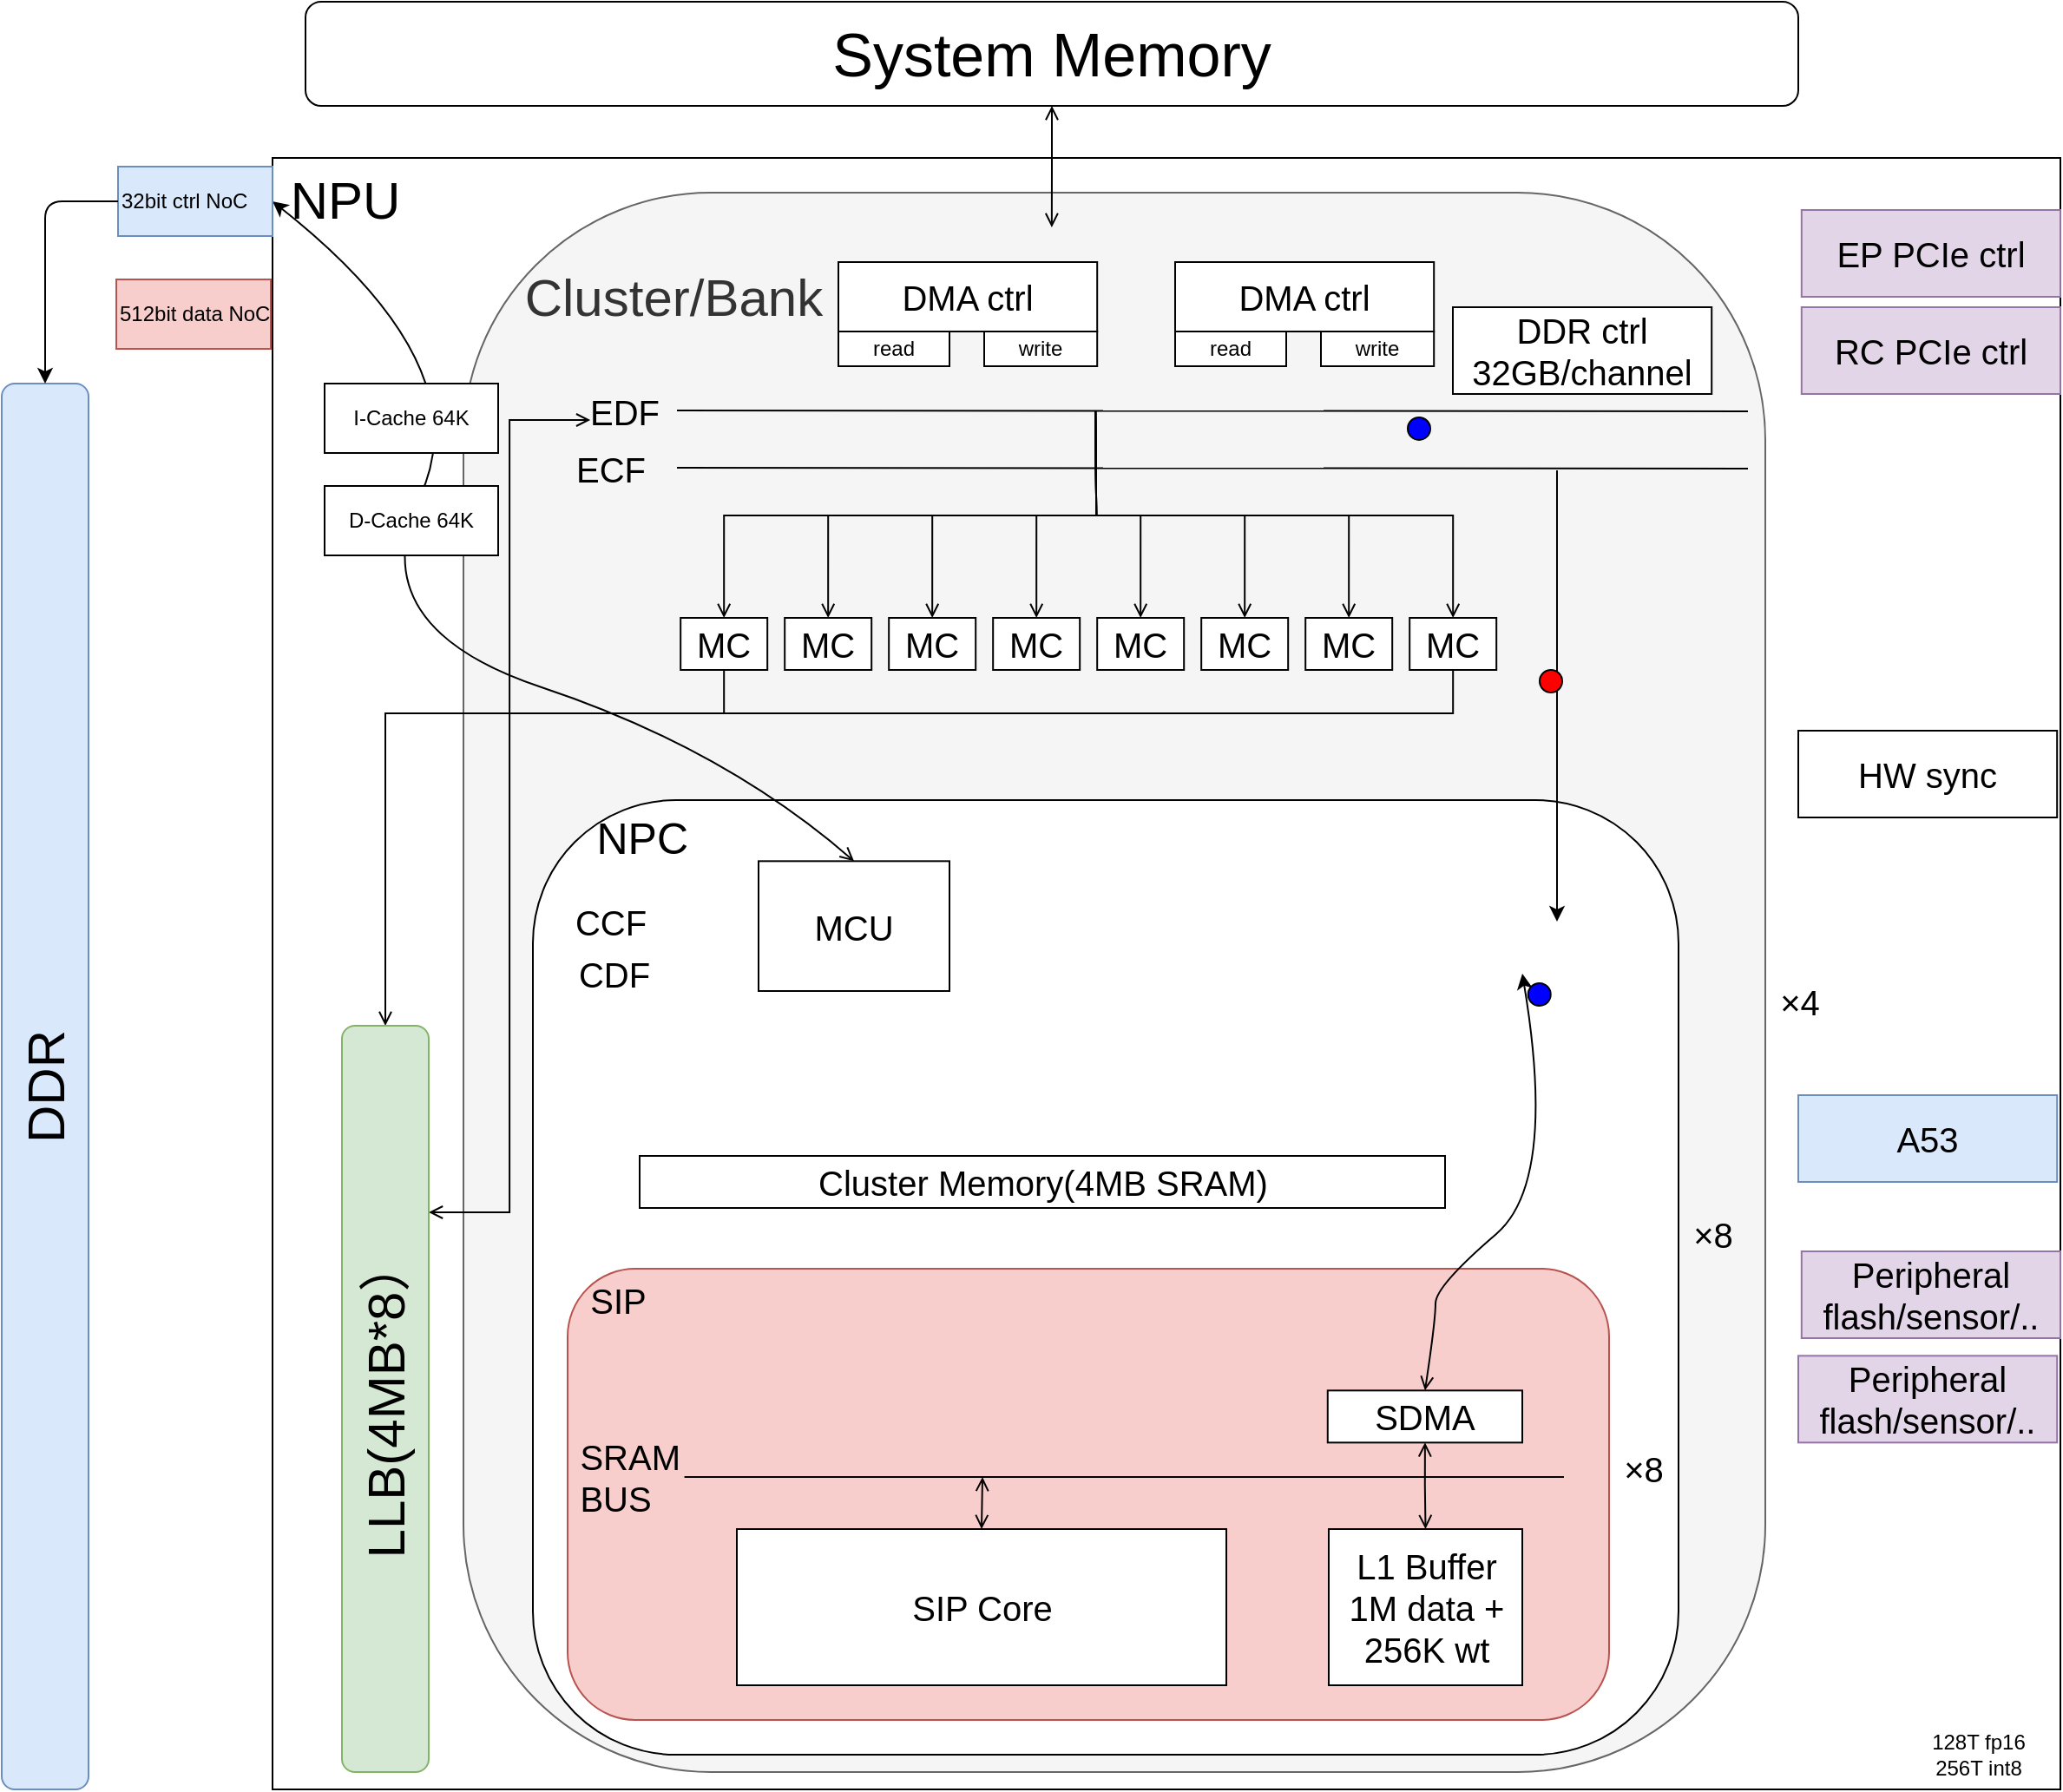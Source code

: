 <mxfile version="14.6.5" type="github">
  <diagram id="RH-BXJlY21HK2ncOQb-6" name="Page-1">
    <mxGraphModel dx="1422" dy="762" grid="1" gridSize="10" guides="1" tooltips="1" connect="1" arrows="1" fold="1" page="1" pageScale="1" pageWidth="827" pageHeight="1169" math="0" shadow="0">
      <root>
        <mxCell id="0" />
        <mxCell id="1" parent="0" />
        <mxCell id="VPZMi2zPwCTPfSnQQ41B-2" value="&lt;font style=&quot;font-size: 30px&quot;&gt;&amp;nbsp;NPU&lt;/font&gt;" style="rounded=0;whiteSpace=wrap;html=1;fontSize=20;align=left;verticalAlign=top;" vertex="1" parent="1">
          <mxGeometry x="570" y="130" width="1030" height="940" as="geometry" />
        </mxCell>
        <mxCell id="VPZMi2zPwCTPfSnQQ41B-3" value="&lt;font style=&quot;font-size: 30px&quot;&gt;&amp;nbsp; &amp;nbsp; &amp;nbsp;&lt;br&gt;&amp;nbsp; &amp;nbsp; Cluster/Bank&lt;/font&gt;" style="rounded=1;whiteSpace=wrap;html=1;align=left;verticalAlign=top;fontSize=25;arcSize=19;fillColor=#f5f5f5;strokeColor=#666666;fontColor=#333333;" vertex="1" parent="1">
          <mxGeometry x="680" y="150" width="750" height="910" as="geometry" />
        </mxCell>
        <mxCell id="VPZMi2zPwCTPfSnQQ41B-4" value="&lt;font style=&quot;font-size: 25px&quot;&gt;&amp;nbsp; &amp;nbsp; &amp;nbsp;NPC&lt;/font&gt;" style="rounded=1;whiteSpace=wrap;html=1;align=left;verticalAlign=top;fontSize=25;" vertex="1" parent="1">
          <mxGeometry x="720" y="500" width="660" height="550" as="geometry" />
        </mxCell>
        <mxCell id="VPZMi2zPwCTPfSnQQ41B-21" style="edgeStyle=orthogonalEdgeStyle;rounded=0;orthogonalLoop=1;jettySize=auto;html=1;exitX=0.5;exitY=0;exitDx=0;exitDy=0;startArrow=open;startFill=0;endArrow=none;endFill=0;strokeColor=#000000;fontSize=20;" edge="1" parent="1" source="VPZMi2zPwCTPfSnQQ41B-23">
          <mxGeometry relative="1" as="geometry">
            <mxPoint x="1044.095" y="276" as="targetPoint" />
          </mxGeometry>
        </mxCell>
        <mxCell id="VPZMi2zPwCTPfSnQQ41B-22" style="edgeStyle=orthogonalEdgeStyle;rounded=0;orthogonalLoop=1;jettySize=auto;html=1;exitX=0.5;exitY=1;exitDx=0;exitDy=0;startArrow=none;startFill=0;endArrow=open;endFill=0;strokeColor=#000000;fontSize=20;" edge="1" parent="1" source="VPZMi2zPwCTPfSnQQ41B-23" target="VPZMi2zPwCTPfSnQQ41B-53">
          <mxGeometry relative="1" as="geometry">
            <Array as="points">
              <mxPoint x="830" y="450" />
            </Array>
          </mxGeometry>
        </mxCell>
        <mxCell id="VPZMi2zPwCTPfSnQQ41B-23" value="MC" style="rounded=0;whiteSpace=wrap;html=1;align=center;fontSize=20;" vertex="1" parent="1">
          <mxGeometry x="805.095" y="395" width="50" height="30" as="geometry" />
        </mxCell>
        <mxCell id="VPZMi2zPwCTPfSnQQ41B-24" style="edgeStyle=orthogonalEdgeStyle;rounded=0;orthogonalLoop=1;jettySize=auto;html=1;exitX=0.5;exitY=0;exitDx=0;exitDy=0;startArrow=open;startFill=0;endArrow=none;endFill=0;strokeColor=#000000;fontSize=20;" edge="1" parent="1" source="VPZMi2zPwCTPfSnQQ41B-25">
          <mxGeometry relative="1" as="geometry">
            <mxPoint x="1044.095" y="276" as="targetPoint" />
          </mxGeometry>
        </mxCell>
        <mxCell id="VPZMi2zPwCTPfSnQQ41B-25" value="MC" style="rounded=0;whiteSpace=wrap;html=1;align=center;fontSize=20;" vertex="1" parent="1">
          <mxGeometry x="865.095" y="395" width="50" height="30" as="geometry" />
        </mxCell>
        <mxCell id="VPZMi2zPwCTPfSnQQ41B-26" style="edgeStyle=orthogonalEdgeStyle;rounded=0;orthogonalLoop=1;jettySize=auto;html=1;exitX=0.5;exitY=0;exitDx=0;exitDy=0;startArrow=open;startFill=0;endArrow=none;endFill=0;strokeColor=#000000;fontSize=20;" edge="1" parent="1" source="VPZMi2zPwCTPfSnQQ41B-27">
          <mxGeometry relative="1" as="geometry">
            <mxPoint x="1044.095" y="276" as="targetPoint" />
          </mxGeometry>
        </mxCell>
        <mxCell id="VPZMi2zPwCTPfSnQQ41B-27" value="MC" style="rounded=0;whiteSpace=wrap;html=1;align=center;fontSize=20;" vertex="1" parent="1">
          <mxGeometry x="925.095" y="395" width="50" height="30" as="geometry" />
        </mxCell>
        <mxCell id="VPZMi2zPwCTPfSnQQ41B-28" style="edgeStyle=orthogonalEdgeStyle;rounded=0;orthogonalLoop=1;jettySize=auto;html=1;exitX=0.5;exitY=0;exitDx=0;exitDy=0;startArrow=open;startFill=0;endArrow=none;endFill=0;strokeColor=#000000;fontSize=20;" edge="1" parent="1" source="VPZMi2zPwCTPfSnQQ41B-29">
          <mxGeometry relative="1" as="geometry">
            <mxPoint x="1044.095" y="276" as="targetPoint" />
          </mxGeometry>
        </mxCell>
        <mxCell id="VPZMi2zPwCTPfSnQQ41B-29" value="MC" style="rounded=0;whiteSpace=wrap;html=1;align=center;fontSize=20;" vertex="1" parent="1">
          <mxGeometry x="985.095" y="395" width="50" height="30" as="geometry" />
        </mxCell>
        <mxCell id="VPZMi2zPwCTPfSnQQ41B-30" style="edgeStyle=orthogonalEdgeStyle;rounded=0;orthogonalLoop=1;jettySize=auto;html=1;exitX=0.5;exitY=0;exitDx=0;exitDy=0;startArrow=open;startFill=0;endArrow=none;endFill=0;strokeColor=#000000;fontSize=20;" edge="1" parent="1" source="VPZMi2zPwCTPfSnQQ41B-31">
          <mxGeometry relative="1" as="geometry">
            <mxPoint x="1044.095" y="276" as="targetPoint" />
          </mxGeometry>
        </mxCell>
        <mxCell id="VPZMi2zPwCTPfSnQQ41B-31" value="MC" style="rounded=0;whiteSpace=wrap;html=1;align=center;fontSize=20;" vertex="1" parent="1">
          <mxGeometry x="1045.095" y="395" width="50" height="30" as="geometry" />
        </mxCell>
        <mxCell id="VPZMi2zPwCTPfSnQQ41B-32" style="edgeStyle=orthogonalEdgeStyle;rounded=0;orthogonalLoop=1;jettySize=auto;html=1;exitX=0.5;exitY=0;exitDx=0;exitDy=0;startArrow=open;startFill=0;endArrow=none;endFill=0;strokeColor=#000000;fontSize=20;" edge="1" parent="1" source="VPZMi2zPwCTPfSnQQ41B-33">
          <mxGeometry relative="1" as="geometry">
            <mxPoint x="1044.095" y="276" as="targetPoint" />
          </mxGeometry>
        </mxCell>
        <mxCell id="VPZMi2zPwCTPfSnQQ41B-33" value="MC" style="rounded=0;whiteSpace=wrap;html=1;align=center;fontSize=20;" vertex="1" parent="1">
          <mxGeometry x="1105.095" y="395" width="50" height="30" as="geometry" />
        </mxCell>
        <mxCell id="VPZMi2zPwCTPfSnQQ41B-34" style="edgeStyle=orthogonalEdgeStyle;rounded=0;orthogonalLoop=1;jettySize=auto;html=1;exitX=0.5;exitY=0;exitDx=0;exitDy=0;startArrow=open;startFill=0;endArrow=none;endFill=0;strokeColor=#000000;fontSize=20;" edge="1" parent="1" source="VPZMi2zPwCTPfSnQQ41B-35">
          <mxGeometry relative="1" as="geometry">
            <mxPoint x="1044.095" y="276" as="targetPoint" />
          </mxGeometry>
        </mxCell>
        <mxCell id="VPZMi2zPwCTPfSnQQ41B-35" value="MC" style="rounded=0;whiteSpace=wrap;html=1;align=center;fontSize=20;" vertex="1" parent="1">
          <mxGeometry x="1165.095" y="395" width="50" height="30" as="geometry" />
        </mxCell>
        <mxCell id="VPZMi2zPwCTPfSnQQ41B-36" style="edgeStyle=orthogonalEdgeStyle;rounded=0;orthogonalLoop=1;jettySize=auto;html=1;exitX=0.5;exitY=0;exitDx=0;exitDy=0;startArrow=open;startFill=0;endArrow=none;endFill=0;strokeColor=#000000;fontSize=20;" edge="1" parent="1" source="VPZMi2zPwCTPfSnQQ41B-38">
          <mxGeometry relative="1" as="geometry">
            <mxPoint x="1044.095" y="276" as="targetPoint" />
          </mxGeometry>
        </mxCell>
        <mxCell id="VPZMi2zPwCTPfSnQQ41B-37" style="edgeStyle=orthogonalEdgeStyle;rounded=0;orthogonalLoop=1;jettySize=auto;html=1;exitX=0.5;exitY=1;exitDx=0;exitDy=0;startArrow=none;startFill=0;endArrow=none;endFill=0;strokeColor=#000000;fontSize=20;" edge="1" parent="1" source="VPZMi2zPwCTPfSnQQ41B-38">
          <mxGeometry relative="1" as="geometry">
            <mxPoint x="830" y="450" as="targetPoint" />
            <Array as="points">
              <mxPoint x="1250" y="450" />
            </Array>
          </mxGeometry>
        </mxCell>
        <mxCell id="VPZMi2zPwCTPfSnQQ41B-38" value="MC" style="rounded=0;whiteSpace=wrap;html=1;align=center;fontSize=20;" vertex="1" parent="1">
          <mxGeometry x="1225.095" y="395" width="50" height="30" as="geometry" />
        </mxCell>
        <mxCell id="VPZMi2zPwCTPfSnQQ41B-39" value="" style="endArrow=none;html=1;strokeColor=#000000;fontSize=20;" edge="1" parent="1">
          <mxGeometry width="50" height="50" relative="1" as="geometry">
            <mxPoint x="803" y="275.5" as="sourcePoint" />
            <mxPoint x="1420" y="276" as="targetPoint" />
            <Array as="points" />
          </mxGeometry>
        </mxCell>
        <mxCell id="VPZMi2zPwCTPfSnQQ41B-40" value="EDF" style="text;html=1;strokeColor=none;fillColor=none;align=center;verticalAlign=middle;whiteSpace=wrap;rounded=0;fontSize=20;" vertex="1" parent="1">
          <mxGeometry x="753.095" y="266" width="40" height="20" as="geometry" />
        </mxCell>
        <mxCell id="VPZMi2zPwCTPfSnQQ41B-46" value="CDF" style="text;html=1;strokeColor=none;fillColor=none;align=center;verticalAlign=middle;whiteSpace=wrap;rounded=0;fontSize=20;" vertex="1" parent="1">
          <mxGeometry x="746.833" y="590" width="40" height="20" as="geometry" />
        </mxCell>
        <mxCell id="VPZMi2zPwCTPfSnQQ41B-48" value="MCU" style="rounded=0;whiteSpace=wrap;html=1;align=center;fontSize=20;" vertex="1" parent="1">
          <mxGeometry x="850" y="535.17" width="110" height="74.83" as="geometry" />
        </mxCell>
        <mxCell id="VPZMi2zPwCTPfSnQQ41B-51" value="Cluster Memory(4MB SRAM)" style="rounded=0;whiteSpace=wrap;html=1;align=center;fontSize=20;" vertex="1" parent="1">
          <mxGeometry x="781.5" y="705" width="464" height="30" as="geometry" />
        </mxCell>
        <mxCell id="VPZMi2zPwCTPfSnQQ41B-52" style="edgeStyle=orthogonalEdgeStyle;rounded=0;orthogonalLoop=1;jettySize=auto;html=1;exitX=1;exitY=0.25;exitDx=0;exitDy=0;entryX=0;entryY=0.75;entryDx=0;entryDy=0;startArrow=open;startFill=0;endArrow=open;endFill=0;strokeColor=#000000;fontSize=20;" edge="1" parent="1" source="VPZMi2zPwCTPfSnQQ41B-53" target="VPZMi2zPwCTPfSnQQ41B-40">
          <mxGeometry relative="1" as="geometry" />
        </mxCell>
        <mxCell id="VPZMi2zPwCTPfSnQQ41B-53" value="&lt;font style=&quot;font-size: 30px&quot;&gt;LLB(4MB*8）&lt;br&gt;&lt;/font&gt;" style="rounded=1;whiteSpace=wrap;html=1;align=center;direction=east;flipV=0;horizontal=0;fontSize=25;fillColor=#d5e8d4;strokeColor=#82b366;" vertex="1" parent="1">
          <mxGeometry x="610" y="630" width="50" height="430" as="geometry" />
        </mxCell>
        <mxCell id="VPZMi2zPwCTPfSnQQ41B-54" value="&lt;font style=&quot;font-size: 20px;&quot;&gt;&amp;nbsp; SIP&lt;/font&gt;" style="rounded=1;whiteSpace=wrap;html=1;align=left;verticalAlign=top;fontSize=20;fillColor=#f8cecc;strokeColor=#b85450;" vertex="1" parent="1">
          <mxGeometry x="740" y="770" width="600" height="260" as="geometry" />
        </mxCell>
        <mxCell id="VPZMi2zPwCTPfSnQQ41B-55" style="edgeStyle=orthogonalEdgeStyle;rounded=0;orthogonalLoop=1;jettySize=auto;html=1;exitX=0.5;exitY=1;exitDx=0;exitDy=0;entryX=0.5;entryY=0;entryDx=0;entryDy=0;startArrow=open;startFill=0;endArrow=open;endFill=0;strokeColor=#000000;fontSize=20;" edge="1" parent="1" source="VPZMi2zPwCTPfSnQQ41B-56" target="VPZMi2zPwCTPfSnQQ41B-57">
          <mxGeometry relative="1" as="geometry" />
        </mxCell>
        <mxCell id="VPZMi2zPwCTPfSnQQ41B-56" value="SDMA" style="rounded=0;whiteSpace=wrap;html=1;align=center;fontSize=20;" vertex="1" parent="1">
          <mxGeometry x="1177.89" y="840.17" width="112.11" height="30" as="geometry" />
        </mxCell>
        <mxCell id="VPZMi2zPwCTPfSnQQ41B-57" value="L1 Buffer&lt;br&gt;1M data + 256K wt" style="rounded=0;whiteSpace=wrap;html=1;align=center;fontSize=20;horizontal=1;" vertex="1" parent="1">
          <mxGeometry x="1178.5" y="920" width="111.5" height="90" as="geometry" />
        </mxCell>
        <mxCell id="VPZMi2zPwCTPfSnQQ41B-58" value="" style="endArrow=none;html=1;strokeColor=#000000;fontSize=20;" edge="1" parent="1">
          <mxGeometry width="50" height="50" relative="1" as="geometry">
            <mxPoint x="807.293" y="890" as="sourcePoint" />
            <mxPoint x="1313.999" y="890" as="targetPoint" />
            <Array as="points" />
          </mxGeometry>
        </mxCell>
        <mxCell id="VPZMi2zPwCTPfSnQQ41B-59" value="&lt;div style=&quot;text-align: justify&quot;&gt;&lt;span&gt;SRAM&lt;/span&gt;&lt;/div&gt;&lt;div style=&quot;text-align: justify&quot;&gt;&lt;span&gt;BUS&lt;/span&gt;&lt;/div&gt;" style="text;html=1;strokeColor=none;fillColor=none;align=right;verticalAlign=middle;whiteSpace=wrap;rounded=0;fontSize=20;" vertex="1" parent="1">
          <mxGeometry x="766" y="880" width="41.293" height="20" as="geometry" />
        </mxCell>
        <mxCell id="VPZMi2zPwCTPfSnQQ41B-60" value="×8" style="text;html=1;strokeColor=none;fillColor=none;align=center;verticalAlign=middle;whiteSpace=wrap;rounded=0;fontSize=20;" vertex="1" parent="1">
          <mxGeometry x="1340" y="875" width="40" height="20" as="geometry" />
        </mxCell>
        <mxCell id="VPZMi2zPwCTPfSnQQ41B-61" value="×8" style="text;html=1;strokeColor=none;fillColor=none;align=center;verticalAlign=middle;whiteSpace=wrap;rounded=0;fontSize=20;" vertex="1" parent="1">
          <mxGeometry x="1380" y="740" width="40" height="20" as="geometry" />
        </mxCell>
        <mxCell id="VPZMi2zPwCTPfSnQQ41B-62" style="edgeStyle=orthogonalEdgeStyle;rounded=0;orthogonalLoop=1;jettySize=auto;html=1;exitX=0.5;exitY=1;exitDx=0;exitDy=0;startArrow=open;startFill=0;endArrow=open;endFill=0;strokeColor=#000000;fontSize=20;" edge="1" parent="1" source="VPZMi2zPwCTPfSnQQ41B-63">
          <mxGeometry relative="1" as="geometry">
            <mxPoint x="1018.931" y="170" as="targetPoint" />
          </mxGeometry>
        </mxCell>
        <mxCell id="VPZMi2zPwCTPfSnQQ41B-63" value="&lt;font style=&quot;font-size: 35px&quot;&gt;System Memory&lt;/font&gt;" style="rounded=1;whiteSpace=wrap;html=1;fontSize=20;align=center;" vertex="1" parent="1">
          <mxGeometry x="589" y="40" width="860" height="60" as="geometry" />
        </mxCell>
        <mxCell id="VPZMi2zPwCTPfSnQQ41B-72" value="" style="endArrow=none;html=1;strokeColor=#000000;fontSize=20;" edge="1" parent="1">
          <mxGeometry width="50" height="50" relative="1" as="geometry">
            <mxPoint x="803" y="308.5" as="sourcePoint" />
            <mxPoint x="1420" y="309" as="targetPoint" />
            <Array as="points" />
          </mxGeometry>
        </mxCell>
        <mxCell id="VPZMi2zPwCTPfSnQQ41B-73" value="ECF" style="text;html=1;strokeColor=none;fillColor=none;align=center;verticalAlign=middle;whiteSpace=wrap;rounded=0;fontSize=20;" vertex="1" parent="1">
          <mxGeometry x="745.095" y="299" width="40" height="20" as="geometry" />
        </mxCell>
        <mxCell id="VPZMi2zPwCTPfSnQQ41B-74" value="" style="endArrow=classic;html=1;strokeColor=#000000;fontSize=20;" edge="1" parent="1">
          <mxGeometry width="50" height="50" relative="1" as="geometry">
            <mxPoint x="1310" y="310" as="sourcePoint" />
            <mxPoint x="1310" y="570" as="targetPoint" />
          </mxGeometry>
        </mxCell>
        <mxCell id="VPZMi2zPwCTPfSnQQ41B-75" value="" style="ellipse;whiteSpace=wrap;html=1;aspect=fixed;fontSize=20;align=center;fillColor=#FF0000;" vertex="1" parent="1">
          <mxGeometry x="1300" y="425" width="13" height="13" as="geometry" />
        </mxCell>
        <mxCell id="VPZMi2zPwCTPfSnQQ41B-76" value="CCF" style="text;html=1;strokeColor=none;fillColor=none;align=center;verticalAlign=middle;whiteSpace=wrap;rounded=0;fontSize=20;" vertex="1" parent="1">
          <mxGeometry x="745.333" y="560" width="40" height="20" as="geometry" />
        </mxCell>
        <mxCell id="VPZMi2zPwCTPfSnQQ41B-79" value="" style="curved=1;endArrow=classic;html=1;strokeColor=#000000;fontSize=20;exitX=0.5;exitY=0;exitDx=0;exitDy=0;startArrow=open;startFill=0;entryX=1;entryY=0.5;entryDx=0;entryDy=0;" edge="1" parent="1" source="VPZMi2zPwCTPfSnQQ41B-48" target="VPZMi2zPwCTPfSnQQ41B-87">
          <mxGeometry width="50" height="50" relative="1" as="geometry">
            <mxPoint x="1078.5" y="525.167" as="sourcePoint" />
            <mxPoint x="1210" y="280" as="targetPoint" />
            <Array as="points">
              <mxPoint x="830" y="470" />
              <mxPoint x="620" y="400" />
              <mxPoint x="690" y="250" />
            </Array>
          </mxGeometry>
        </mxCell>
        <mxCell id="VPZMi2zPwCTPfSnQQ41B-80" value="" style="ellipse;whiteSpace=wrap;html=1;aspect=fixed;fontSize=20;align=center;fillColor=#0000FF;" vertex="1" parent="1">
          <mxGeometry x="1224" y="279.444" width="13" height="13" as="geometry" />
        </mxCell>
        <mxCell id="VPZMi2zPwCTPfSnQQ41B-82" value="" style="curved=1;endArrow=classic;html=1;strokeColor=#000000;fontSize=20;startArrow=open;startFill=0;exitX=0.5;exitY=0;exitDx=0;exitDy=0;" edge="1" parent="1" source="VPZMi2zPwCTPfSnQQ41B-56">
          <mxGeometry width="50" height="50" relative="1" as="geometry">
            <mxPoint x="1110" y="810" as="sourcePoint" />
            <mxPoint x="1290" y="600" as="targetPoint" />
            <Array as="points">
              <mxPoint x="1240" y="800" />
              <mxPoint x="1240" y="780" />
              <mxPoint x="1310" y="720" />
            </Array>
          </mxGeometry>
        </mxCell>
        <mxCell id="VPZMi2zPwCTPfSnQQ41B-83" value="" style="ellipse;whiteSpace=wrap;html=1;aspect=fixed;fontSize=20;align=center;fillColor=#0000FF;" vertex="1" parent="1">
          <mxGeometry x="1293.357" y="605.5" width="13" height="13" as="geometry" />
        </mxCell>
        <mxCell id="VPZMi2zPwCTPfSnQQ41B-84" style="edgeStyle=orthogonalEdgeStyle;rounded=0;orthogonalLoop=1;jettySize=auto;html=1;exitX=0.5;exitY=0;exitDx=0;exitDy=0;startArrow=open;startFill=0;endArrow=open;endFill=0;strokeColor=#000000;fontSize=20;" edge="1" parent="1" source="VPZMi2zPwCTPfSnQQ41B-85">
          <mxGeometry relative="1" as="geometry">
            <mxPoint x="979" y="890" as="targetPoint" />
          </mxGeometry>
        </mxCell>
        <mxCell id="VPZMi2zPwCTPfSnQQ41B-85" value="SIP Core" style="rounded=0;whiteSpace=wrap;html=1;align=center;fontSize=20;horizontal=1;" vertex="1" parent="1">
          <mxGeometry x="837.5" y="920" width="282" height="90" as="geometry" />
        </mxCell>
        <mxCell id="VPZMi2zPwCTPfSnQQ41B-86" value="×4" style="text;html=1;strokeColor=none;fillColor=none;align=center;verticalAlign=middle;whiteSpace=wrap;rounded=0;fontSize=20;" vertex="1" parent="1">
          <mxGeometry x="1430" y="605.5" width="40" height="20" as="geometry" />
        </mxCell>
        <mxCell id="VPZMi2zPwCTPfSnQQ41B-87" value="32bit ctrl NoC" style="rounded=0;whiteSpace=wrap;html=1;align=left;fillColor=#dae8fc;strokeColor=#6c8ebf;" vertex="1" parent="1">
          <mxGeometry x="481" y="135" width="89" height="40" as="geometry" />
        </mxCell>
        <mxCell id="VPZMi2zPwCTPfSnQQ41B-88" value="512bit data NoC" style="rounded=0;whiteSpace=wrap;html=1;align=left;fillColor=#f8cecc;strokeColor=#b85450;" vertex="1" parent="1">
          <mxGeometry x="480" y="200" width="89" height="40" as="geometry" />
        </mxCell>
        <mxCell id="VPZMi2zPwCTPfSnQQ41B-94" value="" style="group" vertex="1" connectable="0" parent="1">
          <mxGeometry x="896.0" y="190" width="149.1" height="60" as="geometry" />
        </mxCell>
        <mxCell id="VPZMi2zPwCTPfSnQQ41B-42" value="&lt;font style=&quot;font-size: 20px&quot;&gt;DMA ctrl&lt;/font&gt;" style="rounded=0;whiteSpace=wrap;html=1;align=center;fontSize=20;" vertex="1" parent="VPZMi2zPwCTPfSnQQ41B-94">
          <mxGeometry width="149.1" height="40" as="geometry" />
        </mxCell>
        <mxCell id="VPZMi2zPwCTPfSnQQ41B-90" value="read" style="rounded=0;whiteSpace=wrap;html=1;align=center;" vertex="1" parent="VPZMi2zPwCTPfSnQQ41B-94">
          <mxGeometry x="1.137e-13" y="40" width="64" height="20" as="geometry" />
        </mxCell>
        <mxCell id="VPZMi2zPwCTPfSnQQ41B-91" value="write" style="rounded=0;whiteSpace=wrap;html=1;align=center;" vertex="1" parent="VPZMi2zPwCTPfSnQQ41B-94">
          <mxGeometry x="84.0" y="40" width="65.1" height="20" as="geometry" />
        </mxCell>
        <mxCell id="VPZMi2zPwCTPfSnQQ41B-95" value="" style="group" vertex="1" connectable="0" parent="1">
          <mxGeometry x="1090" y="190" width="149.1" height="60" as="geometry" />
        </mxCell>
        <mxCell id="VPZMi2zPwCTPfSnQQ41B-96" value="&lt;font style=&quot;font-size: 20px&quot;&gt;DMA ctrl&lt;/font&gt;" style="rounded=0;whiteSpace=wrap;html=1;align=center;fontSize=20;" vertex="1" parent="VPZMi2zPwCTPfSnQQ41B-95">
          <mxGeometry width="149.1" height="40" as="geometry" />
        </mxCell>
        <mxCell id="VPZMi2zPwCTPfSnQQ41B-97" value="read" style="rounded=0;whiteSpace=wrap;html=1;align=center;" vertex="1" parent="VPZMi2zPwCTPfSnQQ41B-95">
          <mxGeometry x="1.137e-13" y="40" width="64" height="20" as="geometry" />
        </mxCell>
        <mxCell id="VPZMi2zPwCTPfSnQQ41B-98" value="write" style="rounded=0;whiteSpace=wrap;html=1;align=center;" vertex="1" parent="VPZMi2zPwCTPfSnQQ41B-95">
          <mxGeometry x="84.0" y="40" width="65.1" height="20" as="geometry" />
        </mxCell>
        <mxCell id="VPZMi2zPwCTPfSnQQ41B-99" value="&lt;font style=&quot;font-size: 20px&quot;&gt;DDR ctrl&lt;br&gt;32GB/channel&lt;br&gt;&lt;/font&gt;" style="rounded=0;whiteSpace=wrap;html=1;align=center;fontSize=20;" vertex="1" parent="1">
          <mxGeometry x="1250" y="216" width="149.1" height="50" as="geometry" />
        </mxCell>
        <mxCell id="VPZMi2zPwCTPfSnQQ41B-101" value="&lt;font style=&quot;font-size: 20px&quot;&gt;EP PCIe ctrl&lt;br&gt;&lt;/font&gt;" style="rounded=0;whiteSpace=wrap;html=1;align=center;fontSize=20;fillColor=#e1d5e7;strokeColor=#9673a6;" vertex="1" parent="1">
          <mxGeometry x="1450.9" y="160" width="149.1" height="50" as="geometry" />
        </mxCell>
        <mxCell id="VPZMi2zPwCTPfSnQQ41B-102" value="&lt;font style=&quot;font-size: 20px&quot;&gt;RC PCIe ctrl&lt;br&gt;&lt;/font&gt;" style="rounded=0;whiteSpace=wrap;html=1;align=center;fontSize=20;fillColor=#e1d5e7;strokeColor=#9673a6;" vertex="1" parent="1">
          <mxGeometry x="1450.9" y="216" width="149.1" height="50" as="geometry" />
        </mxCell>
        <mxCell id="VPZMi2zPwCTPfSnQQ41B-103" value="&lt;font style=&quot;font-size: 20px&quot;&gt;HW sync&lt;br&gt;&lt;/font&gt;" style="rounded=0;whiteSpace=wrap;html=1;align=center;fontSize=20;" vertex="1" parent="1">
          <mxGeometry x="1449" y="460" width="149.1" height="50" as="geometry" />
        </mxCell>
        <mxCell id="VPZMi2zPwCTPfSnQQ41B-104" value="&lt;font style=&quot;font-size: 30px&quot;&gt;DDR&lt;/font&gt;" style="rounded=1;whiteSpace=wrap;html=1;align=center;direction=east;flipV=0;horizontal=0;fontSize=25;fillColor=#dae8fc;strokeColor=#6c8ebf;" vertex="1" parent="1">
          <mxGeometry x="414" y="260" width="50" height="810" as="geometry" />
        </mxCell>
        <mxCell id="VPZMi2zPwCTPfSnQQ41B-105" value="&lt;font style=&quot;font-size: 20px&quot;&gt;A53&lt;br&gt;&lt;/font&gt;" style="rounded=0;whiteSpace=wrap;html=1;align=center;fontSize=20;fillColor=#dae8fc;strokeColor=#6c8ebf;" vertex="1" parent="1">
          <mxGeometry x="1449" y="670" width="149.1" height="50" as="geometry" />
        </mxCell>
        <mxCell id="VPZMi2zPwCTPfSnQQ41B-106" value="&lt;font style=&quot;font-size: 20px&quot;&gt;&lt;span class=&quot;fontstyle0&quot;&gt;Peripheral&lt;br&gt;&lt;/span&gt;flash/sensor/..&lt;br style=&quot;line-height: normal&quot;&gt;&lt;/font&gt;" style="rounded=0;whiteSpace=wrap;html=1;align=center;fontSize=20;fillColor=#e1d5e7;strokeColor=#9673a6;" vertex="1" parent="1">
          <mxGeometry x="1450.9" y="760" width="149.1" height="50" as="geometry" />
        </mxCell>
        <mxCell id="VPZMi2zPwCTPfSnQQ41B-107" value="&lt;font style=&quot;font-size: 20px&quot;&gt;&lt;span class=&quot;fontstyle0&quot;&gt;Peripheral&lt;br&gt;&lt;/span&gt;flash/sensor/..&lt;br style=&quot;line-height: normal&quot;&gt;&lt;/font&gt;" style="rounded=0;whiteSpace=wrap;html=1;align=center;fontSize=20;fillColor=#e1d5e7;strokeColor=#9673a6;" vertex="1" parent="1">
          <mxGeometry x="1449" y="820.17" width="149.1" height="50" as="geometry" />
        </mxCell>
        <mxCell id="VPZMi2zPwCTPfSnQQ41B-108" value="128T fp16&lt;br&gt;256T int8" style="text;html=1;strokeColor=none;fillColor=none;align=center;verticalAlign=middle;whiteSpace=wrap;rounded=0;" vertex="1" parent="1">
          <mxGeometry x="1508.1" y="1040" width="90" height="20" as="geometry" />
        </mxCell>
        <mxCell id="VPZMi2zPwCTPfSnQQ41B-110" value="" style="edgeStyle=elbowEdgeStyle;elbow=horizontal;endArrow=classic;html=1;entryX=0.5;entryY=0;entryDx=0;entryDy=0;exitX=0;exitY=0.5;exitDx=0;exitDy=0;" edge="1" parent="1" source="VPZMi2zPwCTPfSnQQ41B-87" target="VPZMi2zPwCTPfSnQQ41B-104">
          <mxGeometry width="50" height="50" relative="1" as="geometry">
            <mxPoint x="450" y="190" as="sourcePoint" />
            <mxPoint x="500" y="140" as="targetPoint" />
            <Array as="points">
              <mxPoint x="439" y="190" />
            </Array>
          </mxGeometry>
        </mxCell>
        <mxCell id="VPZMi2zPwCTPfSnQQ41B-111" value="I-Cache 64K" style="rounded=0;whiteSpace=wrap;html=1;align=center;" vertex="1" parent="1">
          <mxGeometry x="600" y="260" width="100" height="40" as="geometry" />
        </mxCell>
        <mxCell id="VPZMi2zPwCTPfSnQQ41B-113" value="D-Cache 64K" style="rounded=0;whiteSpace=wrap;html=1;align=center;" vertex="1" parent="1">
          <mxGeometry x="600" y="319" width="100" height="40" as="geometry" />
        </mxCell>
      </root>
    </mxGraphModel>
  </diagram>
</mxfile>
